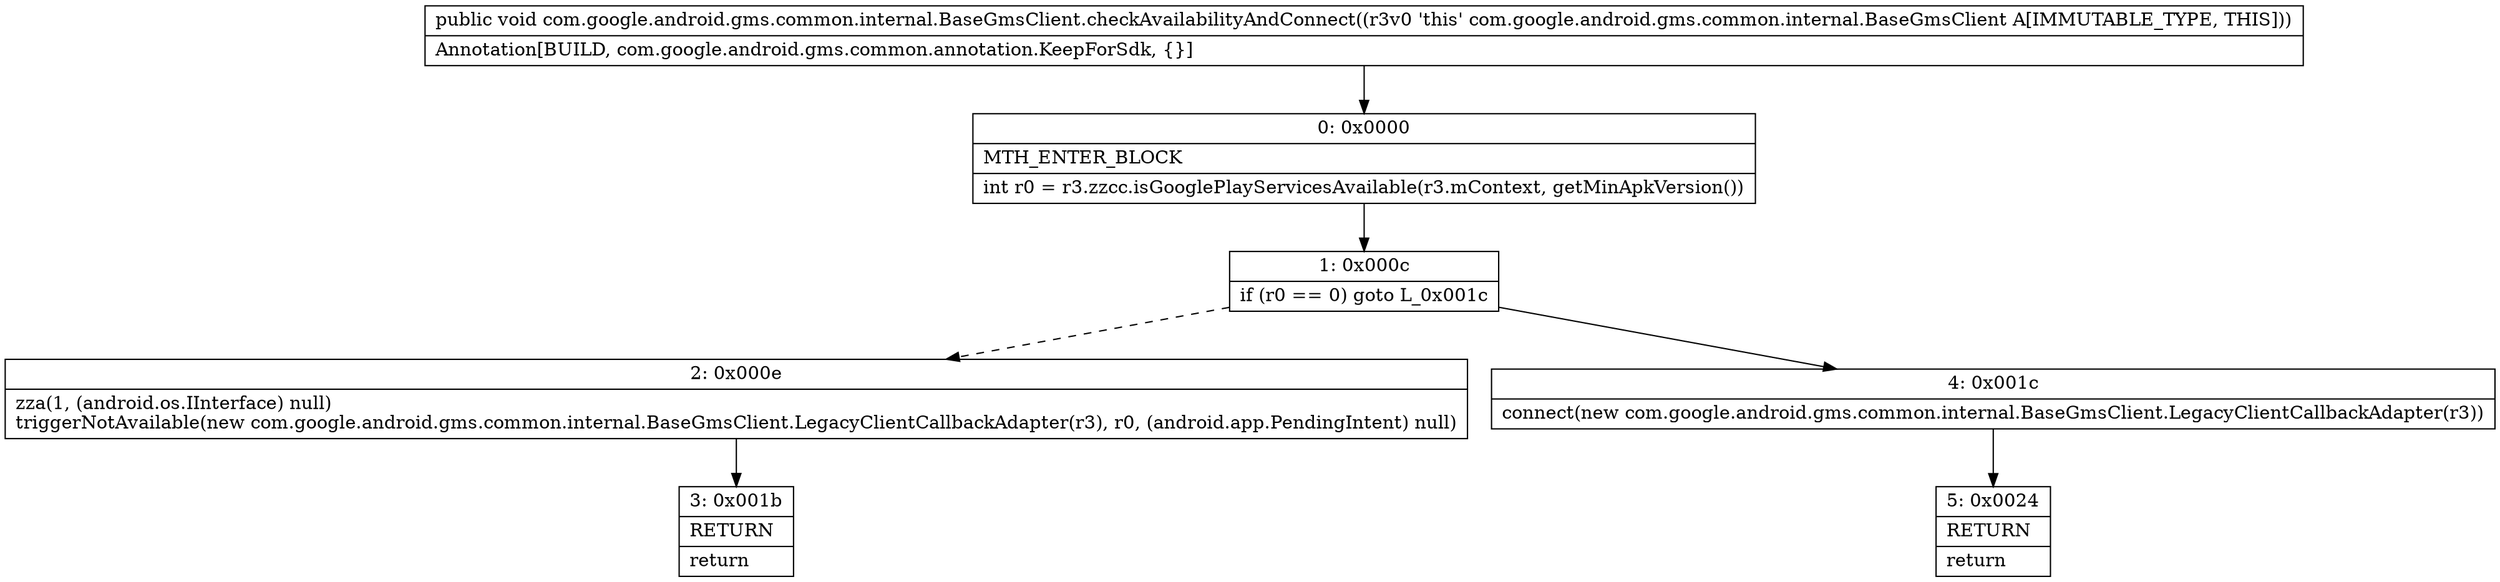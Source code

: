 digraph "CFG forcom.google.android.gms.common.internal.BaseGmsClient.checkAvailabilityAndConnect()V" {
Node_0 [shape=record,label="{0\:\ 0x0000|MTH_ENTER_BLOCK\l|int r0 = r3.zzcc.isGooglePlayServicesAvailable(r3.mContext, getMinApkVersion())\l}"];
Node_1 [shape=record,label="{1\:\ 0x000c|if (r0 == 0) goto L_0x001c\l}"];
Node_2 [shape=record,label="{2\:\ 0x000e|zza(1, (android.os.IInterface) null)\ltriggerNotAvailable(new com.google.android.gms.common.internal.BaseGmsClient.LegacyClientCallbackAdapter(r3), r0, (android.app.PendingIntent) null)\l}"];
Node_3 [shape=record,label="{3\:\ 0x001b|RETURN\l|return\l}"];
Node_4 [shape=record,label="{4\:\ 0x001c|connect(new com.google.android.gms.common.internal.BaseGmsClient.LegacyClientCallbackAdapter(r3))\l}"];
Node_5 [shape=record,label="{5\:\ 0x0024|RETURN\l|return\l}"];
MethodNode[shape=record,label="{public void com.google.android.gms.common.internal.BaseGmsClient.checkAvailabilityAndConnect((r3v0 'this' com.google.android.gms.common.internal.BaseGmsClient A[IMMUTABLE_TYPE, THIS]))  | Annotation[BUILD, com.google.android.gms.common.annotation.KeepForSdk, \{\}]\l}"];
MethodNode -> Node_0;
Node_0 -> Node_1;
Node_1 -> Node_2[style=dashed];
Node_1 -> Node_4;
Node_2 -> Node_3;
Node_4 -> Node_5;
}

